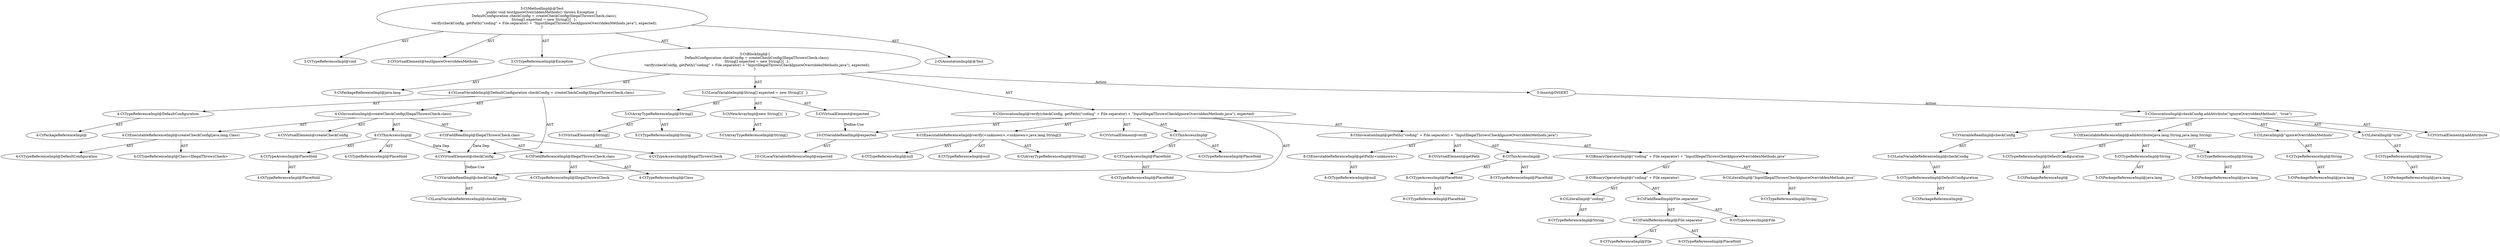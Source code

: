 digraph "testIgnoreOverriddenMethods#?" {
0 [label="3:CtTypeReferenceImpl@void" shape=ellipse]
1 [label="3:CtVirtualElement@testIgnoreOverriddenMethods" shape=ellipse]
2 [label="3:CtTypeReferenceImpl@Exception" shape=ellipse]
3 [label="3:CtPackageReferenceImpl@java.lang" shape=ellipse]
4 [label="4:CtTypeReferenceImpl@DefaultConfiguration" shape=ellipse]
5 [label="4:CtPackageReferenceImpl@" shape=ellipse]
6 [label="4:CtExecutableReferenceImpl@createCheckConfig(java.lang.Class)" shape=ellipse]
7 [label="4:CtTypeReferenceImpl@DefaultConfiguration" shape=ellipse]
8 [label="4:CtTypeReferenceImpl@Class<IllegalThrowsCheck>" shape=ellipse]
9 [label="4:CtVirtualElement@createCheckConfig" shape=ellipse]
10 [label="4:CtTypeAccessImpl@PlaceHold" shape=ellipse]
11 [label="4:CtTypeReferenceImpl@PlaceHold" shape=ellipse]
12 [label="4:CtThisAccessImpl@" shape=ellipse]
13 [label="4:CtTypeReferenceImpl@PlaceHold" shape=ellipse]
14 [label="4:CtFieldReferenceImpl@IllegalThrowsCheck.class" shape=ellipse]
15 [label="4:CtTypeReferenceImpl@IllegalThrowsCheck" shape=ellipse]
16 [label="4:CtTypeReferenceImpl@Class" shape=ellipse]
17 [label="4:CtFieldReadImpl@IllegalThrowsCheck.class" shape=ellipse]
18 [label="4:CtTypeAccessImpl@IllegalThrowsCheck" shape=ellipse]
19 [label="4:CtInvocationImpl@createCheckConfig(IllegalThrowsCheck.class)" shape=ellipse]
20 [label="4:CtVirtualElement@checkConfig" shape=ellipse]
21 [label="4:CtLocalVariableImpl@DefaultConfiguration checkConfig = createCheckConfig(IllegalThrowsCheck.class)" shape=ellipse]
22 [label="5:CtVirtualElement@String[]" shape=ellipse]
23 [label="5:CtArrayTypeReferenceImpl@String[]" shape=ellipse]
24 [label="5:CtTypeReferenceImpl@String" shape=ellipse]
25 [label="5:CtNewArrayImpl@new String[]\{  \}" shape=ellipse]
26 [label="5:CtArrayTypeReferenceImpl@String[]" shape=ellipse]
27 [label="5:CtVirtualElement@expected" shape=ellipse]
28 [label="5:CtLocalVariableImpl@String[] expected = new String[]\{  \}" shape=ellipse]
29 [label="6:CtExecutableReferenceImpl@verify(<unknown>,<unknown>,java.lang.String[])" shape=ellipse]
30 [label="6:CtTypeReferenceImpl@null" shape=ellipse]
31 [label="6:CtTypeReferenceImpl@null" shape=ellipse]
32 [label="6:CtArrayTypeReferenceImpl@String[]" shape=ellipse]
33 [label="6:CtVirtualElement@verify" shape=ellipse]
34 [label="6:CtTypeAccessImpl@PlaceHold" shape=ellipse]
35 [label="6:CtTypeReferenceImpl@PlaceHold" shape=ellipse]
36 [label="6:CtThisAccessImpl@" shape=ellipse]
37 [label="6:CtTypeReferenceImpl@PlaceHold" shape=ellipse]
38 [label="7:CtVariableReadImpl@checkConfig" shape=ellipse]
39 [label="7:CtLocalVariableReferenceImpl@checkConfig" shape=ellipse]
40 [label="8:CtExecutableReferenceImpl@getPath(<unknown>)" shape=ellipse]
41 [label="8:CtTypeReferenceImpl@null" shape=ellipse]
42 [label="8:CtVirtualElement@getPath" shape=ellipse]
43 [label="8:CtTypeAccessImpl@PlaceHold" shape=ellipse]
44 [label="8:CtTypeReferenceImpl@PlaceHold" shape=ellipse]
45 [label="8:CtThisAccessImpl@" shape=ellipse]
46 [label="8:CtTypeReferenceImpl@PlaceHold" shape=ellipse]
47 [label="9:CtLiteralImpl@\"coding\"" shape=ellipse]
48 [label="9:CtTypeReferenceImpl@String" shape=ellipse]
49 [label="9:CtFieldReferenceImpl@File.separator" shape=ellipse]
50 [label="9:CtTypeReferenceImpl@File" shape=ellipse]
51 [label="9:CtTypeReferenceImpl@PlaceHold" shape=ellipse]
52 [label="9:CtFieldReadImpl@File.separator" shape=ellipse]
53 [label="9:CtTypeAccessImpl@File" shape=ellipse]
54 [label="9:CtBinaryOperatorImpl@(\"coding\" + File.separator)" shape=ellipse]
55 [label="9:CtLiteralImpl@\"InputIllegalThrowsCheckIgnoreOverriddenMethods.java\"" shape=ellipse]
56 [label="9:CtTypeReferenceImpl@String" shape=ellipse]
57 [label="9:CtBinaryOperatorImpl@(\"coding\" + File.separator) + \"InputIllegalThrowsCheckIgnoreOverriddenMethods.java\"" shape=ellipse]
58 [label="8:CtInvocationImpl@getPath((\"coding\" + File.separator) + \"InputIllegalThrowsCheckIgnoreOverriddenMethods.java\")" shape=ellipse]
59 [label="10:CtVariableReadImpl@expected" shape=ellipse]
60 [label="10:CtLocalVariableReferenceImpl@expected" shape=ellipse]
61 [label="6:CtInvocationImpl@verify(checkConfig, getPath((\"coding\" + File.separator) + \"InputIllegalThrowsCheckIgnoreOverriddenMethods.java\"), expected)" shape=ellipse]
62 [label="3:CtBlockImpl@\{
    DefaultConfiguration checkConfig = createCheckConfig(IllegalThrowsCheck.class);
    String[] expected = new String[]\{  \};
    verify(checkConfig, getPath((\"coding\" + File.separator) + \"InputIllegalThrowsCheckIgnoreOverriddenMethods.java\"), expected);
\}" shape=ellipse]
63 [label="3:CtMethodImpl@@Test
public void testIgnoreOverriddenMethods() throws Exception \{
    DefaultConfiguration checkConfig = createCheckConfig(IllegalThrowsCheck.class);
    String[] expected = new String[]\{  \};
    verify(checkConfig, getPath((\"coding\" + File.separator) + \"InputIllegalThrowsCheckIgnoreOverriddenMethods.java\"), expected);
\}" shape=ellipse]
64 [label="2:CtAnnotationImpl@@Test" shape=ellipse]
65 [label="5:Insert@INSERT" shape=ellipse]
66 [label="5:CtPackageReferenceImpl@" shape=ellipse]
67 [label="5:CtTypeReferenceImpl@DefaultConfiguration" shape=ellipse]
68 [label="5:CtLocalVariableReferenceImpl@checkConfig" shape=ellipse]
69 [label="5:CtVariableReadImpl@checkConfig" shape=ellipse]
70 [label="5:CtPackageReferenceImpl@" shape=ellipse]
71 [label="5:CtTypeReferenceImpl@DefaultConfiguration" shape=ellipse]
72 [label="5:CtPackageReferenceImpl@java.lang" shape=ellipse]
73 [label="5:CtTypeReferenceImpl@String" shape=ellipse]
74 [label="5:CtPackageReferenceImpl@java.lang" shape=ellipse]
75 [label="5:CtTypeReferenceImpl@String" shape=ellipse]
76 [label="5:CtExecutableReferenceImpl@addAttribute(java.lang.String,java.lang.String)" shape=ellipse]
77 [label="5:CtPackageReferenceImpl@java.lang" shape=ellipse]
78 [label="5:CtTypeReferenceImpl@String" shape=ellipse]
79 [label="5:CtLiteralImpl@\"ignoreOverriddenMethods\"" shape=ellipse]
80 [label="5:CtPackageReferenceImpl@java.lang" shape=ellipse]
81 [label="5:CtTypeReferenceImpl@String" shape=ellipse]
82 [label="5:CtLiteralImpl@\"true\"" shape=ellipse]
83 [label="5:CtInvocationImpl@checkConfig.addAttribute(\"ignoreOverriddenMethods\", \"true\")" shape=ellipse]
84 [label="5:CtVirtualElement@addAttribute" shape=ellipse]
2 -> 3 [label="AST"];
4 -> 5 [label="AST"];
6 -> 7 [label="AST"];
6 -> 8 [label="AST"];
10 -> 11 [label="AST"];
12 -> 13 [label="AST"];
12 -> 10 [label="AST"];
12 -> 20 [label="Data Dep"];
14 -> 15 [label="AST"];
14 -> 16 [label="AST"];
17 -> 18 [label="AST"];
17 -> 14 [label="AST"];
17 -> 20 [label="Data Dep"];
19 -> 9 [label="AST"];
19 -> 12 [label="AST"];
19 -> 6 [label="AST"];
19 -> 17 [label="AST"];
20 -> 38 [label="Define-Use"];
21 -> 20 [label="AST"];
21 -> 4 [label="AST"];
21 -> 19 [label="AST"];
23 -> 22 [label="AST"];
23 -> 24 [label="AST"];
25 -> 26 [label="AST"];
27 -> 59 [label="Define-Use"];
28 -> 27 [label="AST"];
28 -> 23 [label="AST"];
28 -> 25 [label="AST"];
29 -> 30 [label="AST"];
29 -> 31 [label="AST"];
29 -> 32 [label="AST"];
34 -> 35 [label="AST"];
36 -> 37 [label="AST"];
36 -> 34 [label="AST"];
38 -> 39 [label="AST"];
40 -> 41 [label="AST"];
43 -> 44 [label="AST"];
45 -> 46 [label="AST"];
45 -> 43 [label="AST"];
47 -> 48 [label="AST"];
49 -> 50 [label="AST"];
49 -> 51 [label="AST"];
52 -> 53 [label="AST"];
52 -> 49 [label="AST"];
54 -> 47 [label="AST"];
54 -> 52 [label="AST"];
55 -> 56 [label="AST"];
57 -> 54 [label="AST"];
57 -> 55 [label="AST"];
58 -> 42 [label="AST"];
58 -> 45 [label="AST"];
58 -> 40 [label="AST"];
58 -> 57 [label="AST"];
59 -> 60 [label="AST"];
61 -> 33 [label="AST"];
61 -> 36 [label="AST"];
61 -> 29 [label="AST"];
61 -> 38 [label="AST"];
61 -> 58 [label="AST"];
61 -> 59 [label="AST"];
62 -> 21 [label="AST"];
62 -> 28 [label="AST"];
62 -> 61 [label="AST"];
62 -> 65 [label="Action"];
63 -> 1 [label="AST"];
63 -> 64 [label="AST"];
63 -> 0 [label="AST"];
63 -> 2 [label="AST"];
63 -> 62 [label="AST"];
65 -> 83 [label="Action"];
67 -> 66 [label="AST"];
68 -> 67 [label="AST"];
69 -> 68 [label="AST"];
71 -> 70 [label="AST"];
73 -> 72 [label="AST"];
75 -> 74 [label="AST"];
76 -> 71 [label="AST"];
76 -> 73 [label="AST"];
76 -> 75 [label="AST"];
78 -> 77 [label="AST"];
79 -> 78 [label="AST"];
81 -> 80 [label="AST"];
82 -> 81 [label="AST"];
83 -> 84 [label="AST"];
83 -> 69 [label="AST"];
83 -> 76 [label="AST"];
83 -> 79 [label="AST"];
83 -> 82 [label="AST"];
}